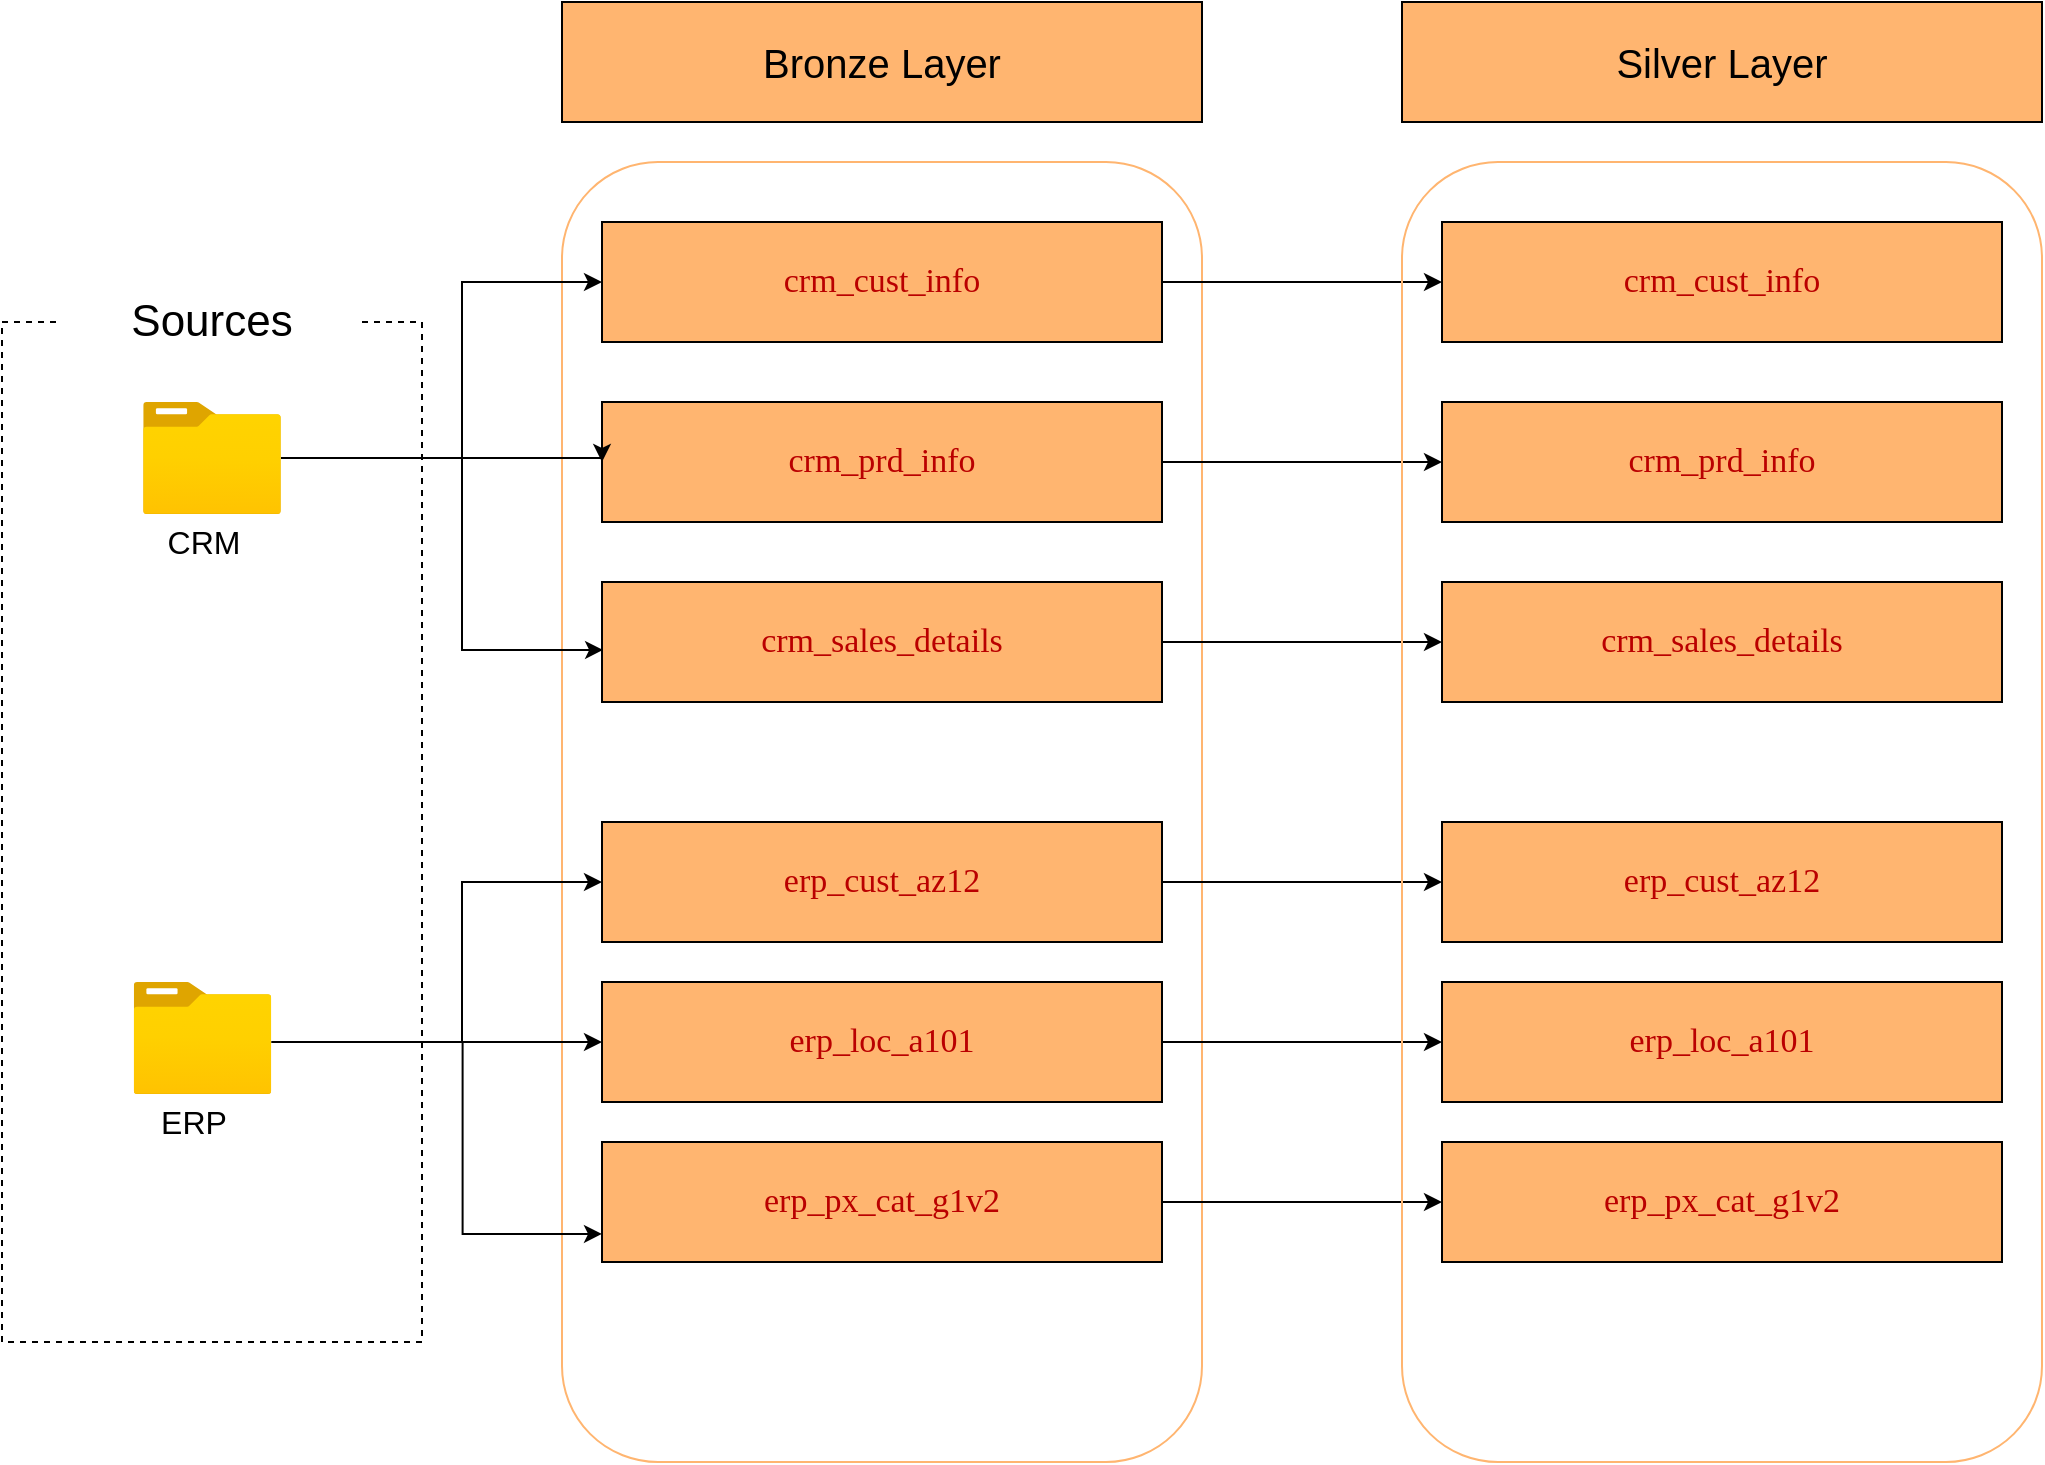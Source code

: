 <mxfile version="27.0.9">
  <diagram name="Page-1" id="lzGx5Lrmnf9STPlNXoNQ">
    <mxGraphModel dx="1489" dy="943" grid="1" gridSize="5" guides="1" tooltips="1" connect="1" arrows="1" fold="1" page="1" pageScale="1" pageWidth="850" pageHeight="1100" math="0" shadow="0">
      <root>
        <mxCell id="0" />
        <mxCell id="1" parent="0" />
        <mxCell id="h6leBs1KQF8J1EOXkiDZ-1" value="" style="rounded=0;whiteSpace=wrap;html=1;fillColor=none;dashed=1;" parent="1" vertex="1">
          <mxGeometry x="100" y="350" width="210" height="510" as="geometry" />
        </mxCell>
        <mxCell id="h6leBs1KQF8J1EOXkiDZ-3" value="Sources" style="rounded=0;whiteSpace=wrap;html=1;dashed=1;strokeColor=none;fontSize=22;" parent="1" vertex="1">
          <mxGeometry x="130" y="330" width="150" height="40" as="geometry" />
        </mxCell>
        <mxCell id="h6leBs1KQF8J1EOXkiDZ-4" value="" style="rounded=1;whiteSpace=wrap;html=1;fillStyle=hatch;fillColor=none;fontColor=#ffffff;strokeColor=#FFB570;" parent="1" vertex="1">
          <mxGeometry x="380" y="270" width="320" height="650" as="geometry" />
        </mxCell>
        <mxCell id="h6leBs1KQF8J1EOXkiDZ-5" value="Bronze Layer" style="rounded=0;whiteSpace=wrap;html=1;fillColor=#FFB570;fontColor=#000000;fontSize=20;" parent="1" vertex="1">
          <mxGeometry x="380" y="190" width="320" height="60" as="geometry" />
        </mxCell>
        <mxCell id="irCyjuHKOvBO2fOeoZhY-9" style="edgeStyle=orthogonalEdgeStyle;rounded=0;orthogonalLoop=1;jettySize=auto;html=1;" edge="1" parent="1" source="h6leBs1KQF8J1EOXkiDZ-6" target="irCyjuHKOvBO2fOeoZhY-3">
          <mxGeometry relative="1" as="geometry" />
        </mxCell>
        <mxCell id="h6leBs1KQF8J1EOXkiDZ-6" value="&lt;font color=&quot;#ba0000&quot;&gt;crm_cust_info&lt;/font&gt;" style="rounded=0;whiteSpace=wrap;html=1;fillColor=#FFB570;fontFamily=Verdana;fontSize=17;" parent="1" vertex="1">
          <mxGeometry x="400" y="300" width="280" height="60" as="geometry" />
        </mxCell>
        <mxCell id="irCyjuHKOvBO2fOeoZhY-10" style="edgeStyle=orthogonalEdgeStyle;rounded=0;orthogonalLoop=1;jettySize=auto;html=1;" edge="1" parent="1" source="h6leBs1KQF8J1EOXkiDZ-7" target="irCyjuHKOvBO2fOeoZhY-4">
          <mxGeometry relative="1" as="geometry" />
        </mxCell>
        <mxCell id="h6leBs1KQF8J1EOXkiDZ-7" value="&lt;font color=&quot;#ba0000&quot;&gt;crm_prd_info&lt;/font&gt;" style="rounded=0;whiteSpace=wrap;html=1;fillColor=#FFB570;fontFamily=Verdana;fontSize=17;" parent="1" vertex="1">
          <mxGeometry x="400" y="390" width="280" height="60" as="geometry" />
        </mxCell>
        <mxCell id="irCyjuHKOvBO2fOeoZhY-11" style="edgeStyle=orthogonalEdgeStyle;rounded=0;orthogonalLoop=1;jettySize=auto;html=1;" edge="1" parent="1" source="h6leBs1KQF8J1EOXkiDZ-8" target="irCyjuHKOvBO2fOeoZhY-5">
          <mxGeometry relative="1" as="geometry" />
        </mxCell>
        <mxCell id="h6leBs1KQF8J1EOXkiDZ-8" value="&lt;font color=&quot;#ba0000&quot;&gt;crm_sales_details&lt;/font&gt;" style="rounded=0;whiteSpace=wrap;html=1;fillColor=#FFB570;fontFamily=Verdana;fontSize=17;" parent="1" vertex="1">
          <mxGeometry x="400" y="480" width="280" height="60" as="geometry" />
        </mxCell>
        <mxCell id="irCyjuHKOvBO2fOeoZhY-12" style="edgeStyle=orthogonalEdgeStyle;rounded=0;orthogonalLoop=1;jettySize=auto;html=1;entryX=0;entryY=0.5;entryDx=0;entryDy=0;" edge="1" parent="1" source="h6leBs1KQF8J1EOXkiDZ-9" target="irCyjuHKOvBO2fOeoZhY-6">
          <mxGeometry relative="1" as="geometry" />
        </mxCell>
        <mxCell id="h6leBs1KQF8J1EOXkiDZ-9" value="&lt;font color=&quot;#ba0000&quot;&gt;erp_cust_az12&lt;/font&gt;" style="rounded=0;whiteSpace=wrap;html=1;fillColor=#FFB570;fontFamily=Verdana;fontSize=17;" parent="1" vertex="1">
          <mxGeometry x="400" y="600" width="280" height="60" as="geometry" />
        </mxCell>
        <mxCell id="irCyjuHKOvBO2fOeoZhY-13" style="edgeStyle=orthogonalEdgeStyle;rounded=0;orthogonalLoop=1;jettySize=auto;html=1;entryX=0;entryY=0.5;entryDx=0;entryDy=0;" edge="1" parent="1" source="h6leBs1KQF8J1EOXkiDZ-10" target="irCyjuHKOvBO2fOeoZhY-7">
          <mxGeometry relative="1" as="geometry" />
        </mxCell>
        <mxCell id="h6leBs1KQF8J1EOXkiDZ-10" value="&lt;font color=&quot;#ba0000&quot;&gt;erp_loc_a101&lt;/font&gt;" style="rounded=0;whiteSpace=wrap;html=1;fillColor=#FFB570;fontFamily=Verdana;fontSize=17;" parent="1" vertex="1">
          <mxGeometry x="400" y="680" width="280" height="60" as="geometry" />
        </mxCell>
        <mxCell id="irCyjuHKOvBO2fOeoZhY-14" style="edgeStyle=orthogonalEdgeStyle;rounded=0;orthogonalLoop=1;jettySize=auto;html=1;entryX=0;entryY=0.5;entryDx=0;entryDy=0;" edge="1" parent="1" source="h6leBs1KQF8J1EOXkiDZ-12" target="irCyjuHKOvBO2fOeoZhY-8">
          <mxGeometry relative="1" as="geometry" />
        </mxCell>
        <mxCell id="h6leBs1KQF8J1EOXkiDZ-12" value="&lt;font color=&quot;#ba0000&quot;&gt;erp_px_cat_g1v2&lt;/font&gt;" style="rounded=0;whiteSpace=wrap;html=1;fillColor=#FFB570;fontFamily=Verdana;fontSize=17;" parent="1" vertex="1">
          <mxGeometry x="400" y="760" width="280" height="60" as="geometry" />
        </mxCell>
        <mxCell id="h6leBs1KQF8J1EOXkiDZ-18" style="edgeStyle=orthogonalEdgeStyle;rounded=0;orthogonalLoop=1;jettySize=auto;html=1;entryX=0;entryY=0.5;entryDx=0;entryDy=0;" parent="1" source="h6leBs1KQF8J1EOXkiDZ-13" target="h6leBs1KQF8J1EOXkiDZ-7" edge="1">
          <mxGeometry relative="1" as="geometry">
            <Array as="points">
              <mxPoint x="400" y="418" />
            </Array>
          </mxGeometry>
        </mxCell>
        <mxCell id="h6leBs1KQF8J1EOXkiDZ-20" style="edgeStyle=orthogonalEdgeStyle;rounded=0;orthogonalLoop=1;jettySize=auto;html=1;entryX=0;entryY=0.5;entryDx=0;entryDy=0;" parent="1" source="h6leBs1KQF8J1EOXkiDZ-13" target="h6leBs1KQF8J1EOXkiDZ-6" edge="1">
          <mxGeometry relative="1" as="geometry">
            <Array as="points">
              <mxPoint x="330" y="418" />
              <mxPoint x="330" y="330" />
            </Array>
          </mxGeometry>
        </mxCell>
        <mxCell id="h6leBs1KQF8J1EOXkiDZ-13" value="" style="image;aspect=fixed;html=1;points=[];align=center;fontSize=12;image=img/lib/azure2/general/Folder_Blank.svg;" parent="1" vertex="1">
          <mxGeometry x="170.5" y="390" width="69" height="56.0" as="geometry" />
        </mxCell>
        <mxCell id="h6leBs1KQF8J1EOXkiDZ-14" value="CRM" style="rounded=0;whiteSpace=wrap;html=1;fontSize=16;fillColor=none;strokeColor=none;" parent="1" vertex="1">
          <mxGeometry x="170.5" y="450" width="59.5" height="20" as="geometry" />
        </mxCell>
        <mxCell id="h6leBs1KQF8J1EOXkiDZ-21" style="edgeStyle=orthogonalEdgeStyle;rounded=0;orthogonalLoop=1;jettySize=auto;html=1;entryX=0;entryY=0.5;entryDx=0;entryDy=0;" parent="1" source="h6leBs1KQF8J1EOXkiDZ-15" target="h6leBs1KQF8J1EOXkiDZ-10" edge="1">
          <mxGeometry relative="1" as="geometry">
            <Array as="points">
              <mxPoint x="270" y="710" />
              <mxPoint x="270" y="710" />
            </Array>
          </mxGeometry>
        </mxCell>
        <mxCell id="h6leBs1KQF8J1EOXkiDZ-25" style="edgeStyle=orthogonalEdgeStyle;rounded=0;orthogonalLoop=1;jettySize=auto;html=1;entryX=0;entryY=0.5;entryDx=0;entryDy=0;" parent="1" source="h6leBs1KQF8J1EOXkiDZ-15" target="h6leBs1KQF8J1EOXkiDZ-9" edge="1">
          <mxGeometry relative="1" as="geometry">
            <Array as="points">
              <mxPoint x="330" y="710" />
              <mxPoint x="330" y="630" />
            </Array>
          </mxGeometry>
        </mxCell>
        <mxCell id="h6leBs1KQF8J1EOXkiDZ-15" value="" style="image;aspect=fixed;html=1;points=[];align=center;fontSize=12;image=img/lib/azure2/general/Folder_Blank.svg;" parent="1" vertex="1">
          <mxGeometry x="165.75" y="680" width="69" height="56.0" as="geometry" />
        </mxCell>
        <mxCell id="h6leBs1KQF8J1EOXkiDZ-16" value="ERP" style="rounded=0;whiteSpace=wrap;html=1;fontSize=16;fillColor=none;strokeColor=none;" parent="1" vertex="1">
          <mxGeometry x="165.75" y="740" width="59.5" height="20" as="geometry" />
        </mxCell>
        <mxCell id="h6leBs1KQF8J1EOXkiDZ-19" style="edgeStyle=orthogonalEdgeStyle;rounded=0;orthogonalLoop=1;jettySize=auto;html=1;entryX=0.002;entryY=0.566;entryDx=0;entryDy=0;entryPerimeter=0;" parent="1" source="h6leBs1KQF8J1EOXkiDZ-13" target="h6leBs1KQF8J1EOXkiDZ-8" edge="1">
          <mxGeometry relative="1" as="geometry">
            <Array as="points">
              <mxPoint x="330" y="418" />
              <mxPoint x="330" y="514" />
            </Array>
          </mxGeometry>
        </mxCell>
        <mxCell id="h6leBs1KQF8J1EOXkiDZ-23" style="edgeStyle=orthogonalEdgeStyle;rounded=0;orthogonalLoop=1;jettySize=auto;html=1;entryX=-0.001;entryY=0.6;entryDx=0;entryDy=0;entryPerimeter=0;" parent="1" edge="1">
          <mxGeometry relative="1" as="geometry">
            <mxPoint x="235.03" y="710.004" as="sourcePoint" />
            <mxPoint x="400" y="805.97" as="targetPoint" />
            <Array as="points">
              <mxPoint x="330.28" y="709.97" />
              <mxPoint x="330.28" y="805.97" />
            </Array>
          </mxGeometry>
        </mxCell>
        <mxCell id="irCyjuHKOvBO2fOeoZhY-1" value="" style="rounded=1;whiteSpace=wrap;html=1;fillStyle=hatch;fillColor=none;fontColor=#ffffff;strokeColor=light-dark(#FFB570, #c0b2a5);" vertex="1" parent="1">
          <mxGeometry x="800" y="270" width="320" height="650" as="geometry" />
        </mxCell>
        <mxCell id="irCyjuHKOvBO2fOeoZhY-2" value="Silver Layer" style="rounded=0;whiteSpace=wrap;html=1;fillColor=light-dark(#FFB570, #c0b2a5);fontColor=#000000;fontSize=20;" vertex="1" parent="1">
          <mxGeometry x="800" y="190" width="320" height="60" as="geometry" />
        </mxCell>
        <mxCell id="irCyjuHKOvBO2fOeoZhY-3" value="&lt;font color=&quot;#ba0000&quot;&gt;crm_cust_info&lt;/font&gt;" style="rounded=0;whiteSpace=wrap;html=1;fillColor=light-dark(#FFB570, #c0b2a5);fontFamily=Verdana;fontSize=17;" vertex="1" parent="1">
          <mxGeometry x="820" y="300" width="280" height="60" as="geometry" />
        </mxCell>
        <mxCell id="irCyjuHKOvBO2fOeoZhY-4" value="&lt;font color=&quot;#ba0000&quot;&gt;crm_prd_info&lt;/font&gt;" style="rounded=0;whiteSpace=wrap;html=1;fillColor=light-dark(#FFB570, #beb1a4);fontFamily=Verdana;fontSize=17;" vertex="1" parent="1">
          <mxGeometry x="820" y="390" width="280" height="60" as="geometry" />
        </mxCell>
        <mxCell id="irCyjuHKOvBO2fOeoZhY-5" value="&lt;font color=&quot;#ba0000&quot;&gt;crm_sales_details&lt;/font&gt;" style="rounded=0;whiteSpace=wrap;html=1;fillColor=light-dark(#FFB570, #bbaea1);fontFamily=Verdana;fontSize=17;" vertex="1" parent="1">
          <mxGeometry x="820" y="480" width="280" height="60" as="geometry" />
        </mxCell>
        <mxCell id="irCyjuHKOvBO2fOeoZhY-6" value="&lt;font color=&quot;#ba0000&quot;&gt;erp_cust_az12&lt;/font&gt;" style="rounded=0;whiteSpace=wrap;html=1;fillColor=light-dark(#FFB570, #b7ab9e);fontFamily=Verdana;fontSize=17;" vertex="1" parent="1">
          <mxGeometry x="820" y="600" width="280" height="60" as="geometry" />
        </mxCell>
        <mxCell id="irCyjuHKOvBO2fOeoZhY-7" value="&lt;font color=&quot;#ba0000&quot;&gt;erp_loc_a101&lt;/font&gt;" style="rounded=0;whiteSpace=wrap;html=1;fillColor=light-dark(#FFB570, #b3a69a);fontFamily=Verdana;fontSize=17;" vertex="1" parent="1">
          <mxGeometry x="820" y="680" width="280" height="60" as="geometry" />
        </mxCell>
        <mxCell id="irCyjuHKOvBO2fOeoZhY-8" value="&lt;font color=&quot;#ba0000&quot;&gt;erp_px_cat_g1v2&lt;/font&gt;" style="rounded=0;whiteSpace=wrap;html=1;fillColor=light-dark(#FFB570, #ada195);fontFamily=Verdana;fontSize=17;" vertex="1" parent="1">
          <mxGeometry x="820" y="760" width="280" height="60" as="geometry" />
        </mxCell>
      </root>
    </mxGraphModel>
  </diagram>
</mxfile>
